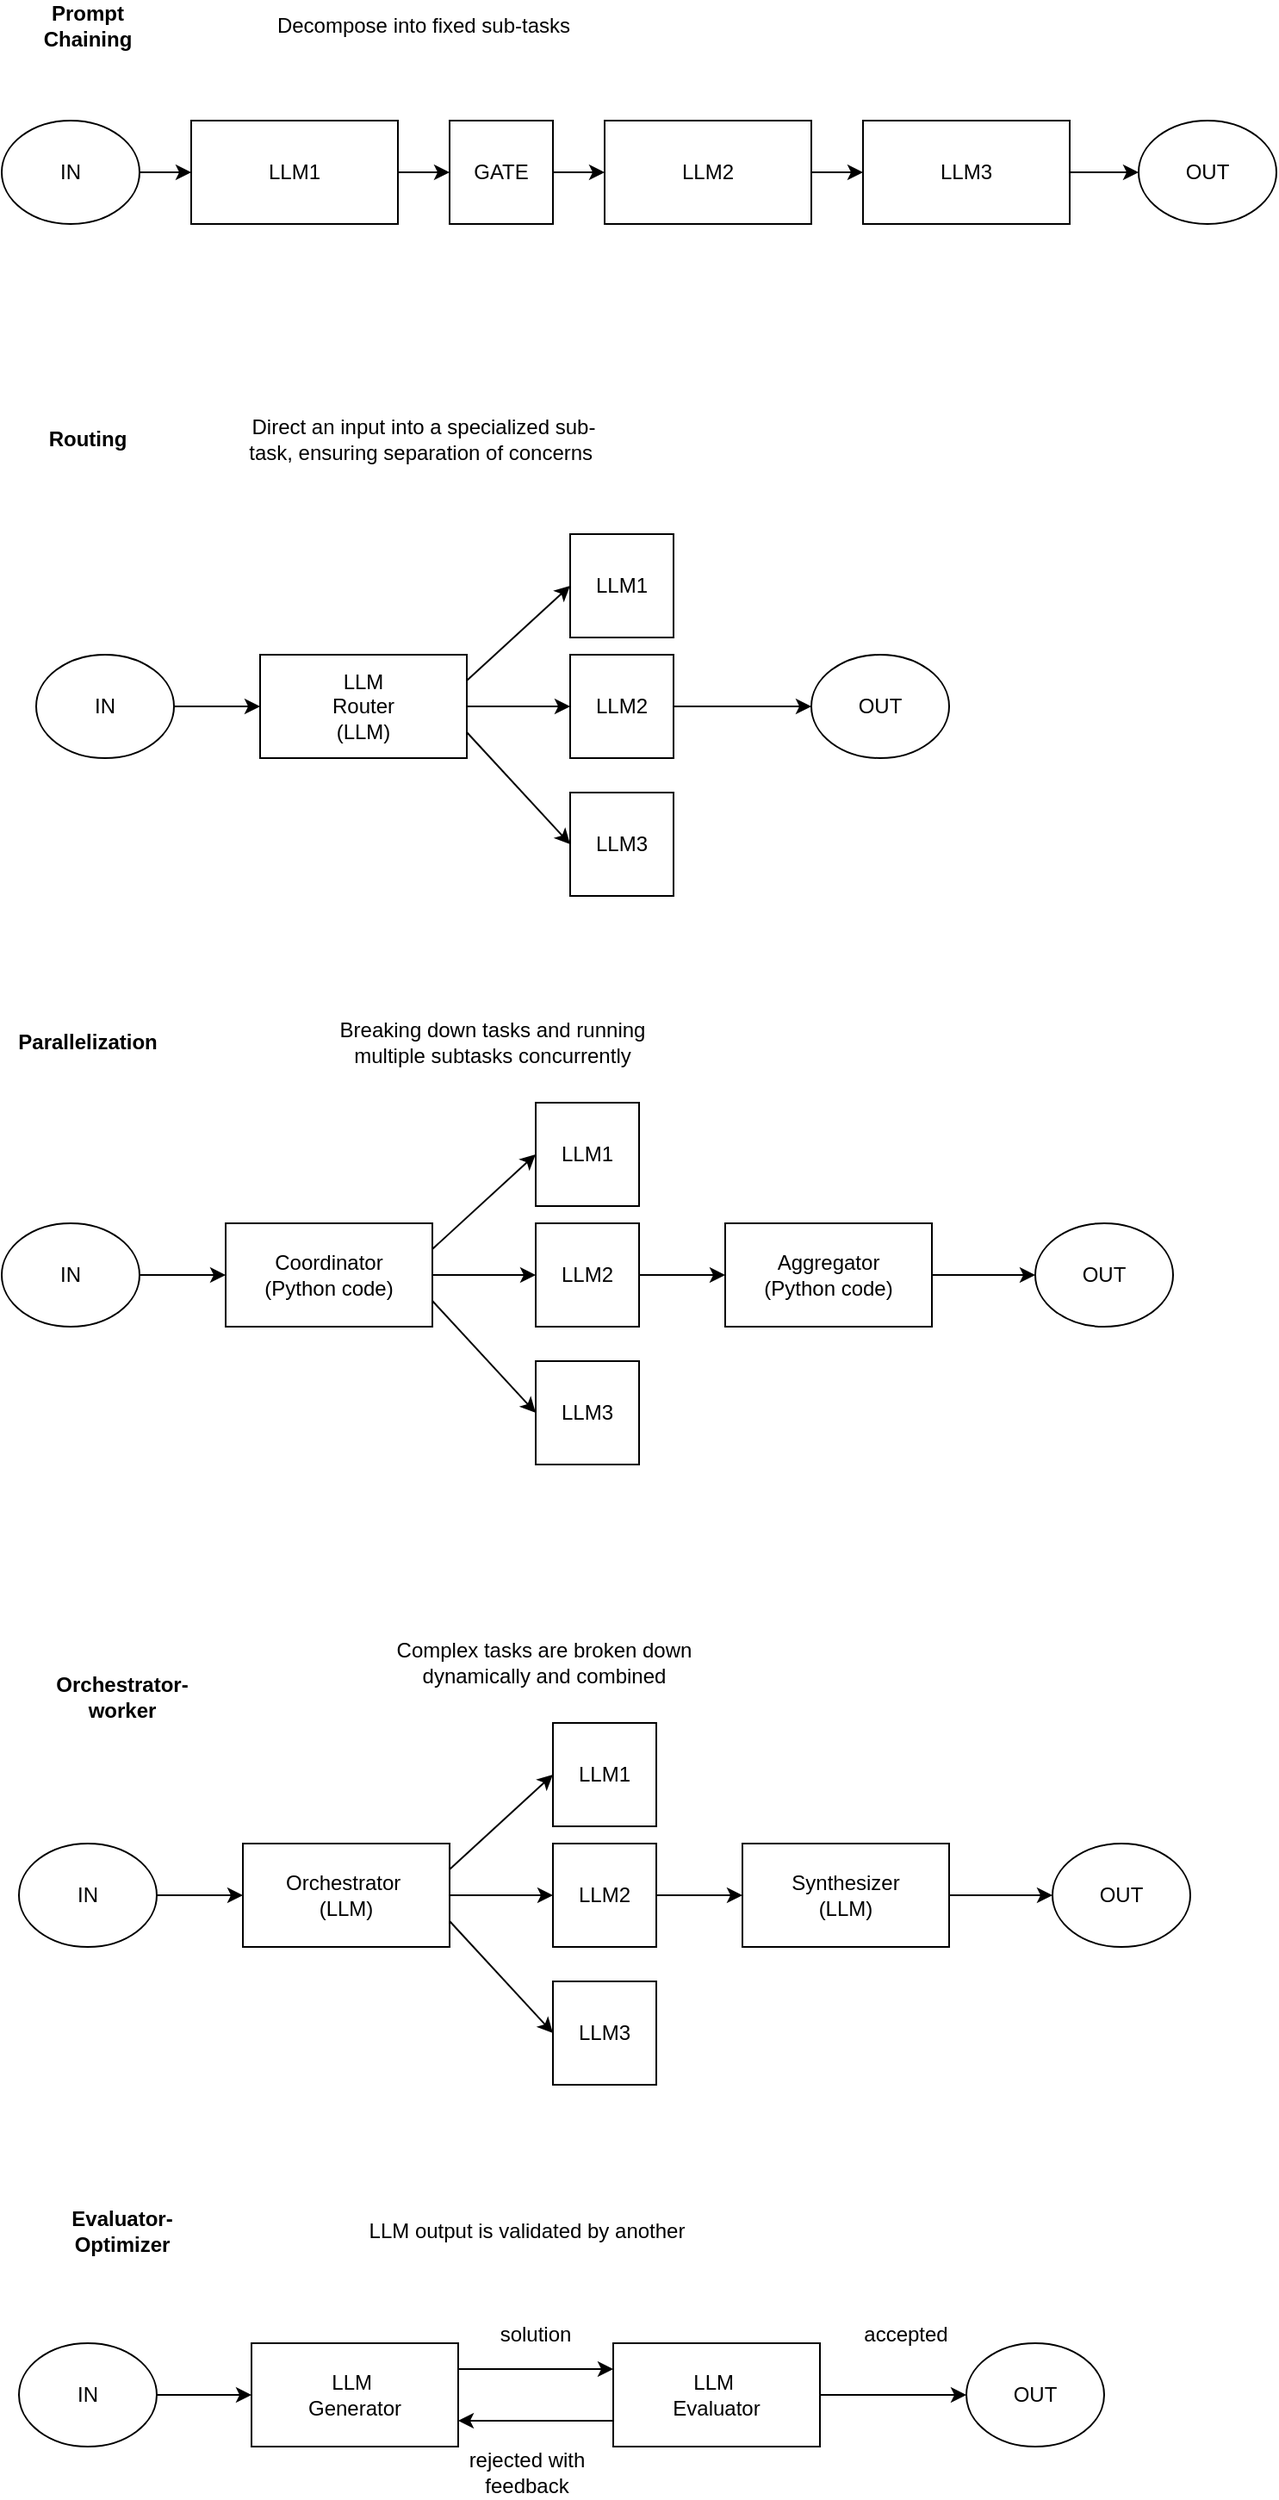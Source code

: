 <mxfile version="24.7.12">
  <diagram name="Page-1" id="5Ja9lonJSmDXIo9ta7cx">
    <mxGraphModel dx="1295" dy="660" grid="1" gridSize="10" guides="1" tooltips="1" connect="1" arrows="1" fold="1" page="1" pageScale="1" pageWidth="850" pageHeight="1100" math="0" shadow="0">
      <root>
        <mxCell id="0" />
        <mxCell id="1" parent="0" />
        <mxCell id="Qexfav1VAQ6BFNDqsxQz-1" value="IN" style="ellipse;whiteSpace=wrap;html=1;" vertex="1" parent="1">
          <mxGeometry x="30" y="130" width="80" height="60" as="geometry" />
        </mxCell>
        <mxCell id="Qexfav1VAQ6BFNDqsxQz-2" value="LLM1" style="rounded=0;whiteSpace=wrap;html=1;" vertex="1" parent="1">
          <mxGeometry x="140" y="130" width="120" height="60" as="geometry" />
        </mxCell>
        <mxCell id="Qexfav1VAQ6BFNDqsxQz-3" value="GATE" style="rounded=0;whiteSpace=wrap;html=1;" vertex="1" parent="1">
          <mxGeometry x="290" y="130" width="60" height="60" as="geometry" />
        </mxCell>
        <mxCell id="Qexfav1VAQ6BFNDqsxQz-5" value="LLM2" style="rounded=0;whiteSpace=wrap;html=1;" vertex="1" parent="1">
          <mxGeometry x="380" y="130" width="120" height="60" as="geometry" />
        </mxCell>
        <mxCell id="Qexfav1VAQ6BFNDqsxQz-6" value="LLM3" style="rounded=0;whiteSpace=wrap;html=1;" vertex="1" parent="1">
          <mxGeometry x="530" y="130" width="120" height="60" as="geometry" />
        </mxCell>
        <mxCell id="Qexfav1VAQ6BFNDqsxQz-7" value="OUT" style="ellipse;whiteSpace=wrap;html=1;" vertex="1" parent="1">
          <mxGeometry x="690" y="130" width="80" height="60" as="geometry" />
        </mxCell>
        <mxCell id="Qexfav1VAQ6BFNDqsxQz-8" value="" style="endArrow=classic;html=1;rounded=0;exitX=1;exitY=0.5;exitDx=0;exitDy=0;entryX=0;entryY=0.5;entryDx=0;entryDy=0;" edge="1" parent="1" source="Qexfav1VAQ6BFNDqsxQz-1" target="Qexfav1VAQ6BFNDqsxQz-2">
          <mxGeometry width="50" height="50" relative="1" as="geometry">
            <mxPoint x="400" y="370" as="sourcePoint" />
            <mxPoint x="450" y="320" as="targetPoint" />
          </mxGeometry>
        </mxCell>
        <mxCell id="Qexfav1VAQ6BFNDqsxQz-9" value="" style="endArrow=classic;html=1;rounded=0;exitX=1;exitY=0.5;exitDx=0;exitDy=0;entryX=0;entryY=0.5;entryDx=0;entryDy=0;" edge="1" parent="1" source="Qexfav1VAQ6BFNDqsxQz-2" target="Qexfav1VAQ6BFNDqsxQz-3">
          <mxGeometry width="50" height="50" relative="1" as="geometry">
            <mxPoint x="120" y="170" as="sourcePoint" />
            <mxPoint x="150" y="170" as="targetPoint" />
          </mxGeometry>
        </mxCell>
        <mxCell id="Qexfav1VAQ6BFNDqsxQz-10" value="" style="endArrow=classic;html=1;rounded=0;entryX=0;entryY=0.5;entryDx=0;entryDy=0;" edge="1" parent="1" target="Qexfav1VAQ6BFNDqsxQz-5">
          <mxGeometry width="50" height="50" relative="1" as="geometry">
            <mxPoint x="350" y="160" as="sourcePoint" />
            <mxPoint x="300" y="170" as="targetPoint" />
          </mxGeometry>
        </mxCell>
        <mxCell id="Qexfav1VAQ6BFNDqsxQz-11" value="" style="endArrow=classic;html=1;rounded=0;entryX=0;entryY=0.5;entryDx=0;entryDy=0;" edge="1" parent="1" target="Qexfav1VAQ6BFNDqsxQz-6">
          <mxGeometry width="50" height="50" relative="1" as="geometry">
            <mxPoint x="500" y="160" as="sourcePoint" />
            <mxPoint x="390" y="170" as="targetPoint" />
          </mxGeometry>
        </mxCell>
        <mxCell id="Qexfav1VAQ6BFNDqsxQz-12" value="" style="endArrow=classic;html=1;rounded=0;entryX=0;entryY=0.5;entryDx=0;entryDy=0;" edge="1" parent="1" target="Qexfav1VAQ6BFNDqsxQz-7">
          <mxGeometry width="50" height="50" relative="1" as="geometry">
            <mxPoint x="650" y="160" as="sourcePoint" />
            <mxPoint x="540" y="170" as="targetPoint" />
          </mxGeometry>
        </mxCell>
        <mxCell id="Qexfav1VAQ6BFNDqsxQz-13" value="Prompt Chaining" style="text;html=1;align=center;verticalAlign=middle;whiteSpace=wrap;rounded=0;fontStyle=1" vertex="1" parent="1">
          <mxGeometry x="50" y="60" width="60" height="30" as="geometry" />
        </mxCell>
        <mxCell id="Qexfav1VAQ6BFNDqsxQz-14" value="Decompose into fixed sub-tasks" style="text;html=1;align=center;verticalAlign=middle;whiteSpace=wrap;rounded=0;" vertex="1" parent="1">
          <mxGeometry x="170" y="60" width="210" height="30" as="geometry" />
        </mxCell>
        <mxCell id="Qexfav1VAQ6BFNDqsxQz-15" value="Routing" style="text;html=1;align=center;verticalAlign=middle;whiteSpace=wrap;rounded=0;fontStyle=1" vertex="1" parent="1">
          <mxGeometry x="50" y="300" width="60" height="30" as="geometry" />
        </mxCell>
        <mxCell id="Qexfav1VAQ6BFNDqsxQz-16" value="Direct an input into a specialized sub-task, ensuring separation of concerns&amp;nbsp;" style="text;html=1;align=center;verticalAlign=middle;whiteSpace=wrap;rounded=0;" vertex="1" parent="1">
          <mxGeometry x="170" y="300" width="210" height="30" as="geometry" />
        </mxCell>
        <mxCell id="Qexfav1VAQ6BFNDqsxQz-17" value="IN" style="ellipse;whiteSpace=wrap;html=1;" vertex="1" parent="1">
          <mxGeometry x="50" y="440" width="80" height="60" as="geometry" />
        </mxCell>
        <mxCell id="Qexfav1VAQ6BFNDqsxQz-18" value="LLM&lt;br&gt;Router &lt;br&gt;(LLM)" style="rounded=0;whiteSpace=wrap;html=1;" vertex="1" parent="1">
          <mxGeometry x="180" y="440" width="120" height="60" as="geometry" />
        </mxCell>
        <mxCell id="Qexfav1VAQ6BFNDqsxQz-19" value="LLM1" style="rounded=0;whiteSpace=wrap;html=1;" vertex="1" parent="1">
          <mxGeometry x="360" y="370" width="60" height="60" as="geometry" />
        </mxCell>
        <mxCell id="Qexfav1VAQ6BFNDqsxQz-20" value="LLM2" style="rounded=0;whiteSpace=wrap;html=1;" vertex="1" parent="1">
          <mxGeometry x="360" y="440" width="60" height="60" as="geometry" />
        </mxCell>
        <mxCell id="Qexfav1VAQ6BFNDqsxQz-21" value="LLM3" style="rounded=0;whiteSpace=wrap;html=1;" vertex="1" parent="1">
          <mxGeometry x="360" y="520" width="60" height="60" as="geometry" />
        </mxCell>
        <mxCell id="Qexfav1VAQ6BFNDqsxQz-22" value="OUT" style="ellipse;whiteSpace=wrap;html=1;" vertex="1" parent="1">
          <mxGeometry x="500" y="440" width="80" height="60" as="geometry" />
        </mxCell>
        <mxCell id="Qexfav1VAQ6BFNDqsxQz-23" value="" style="endArrow=classic;html=1;rounded=0;exitX=1;exitY=0.5;exitDx=0;exitDy=0;entryX=0;entryY=0.5;entryDx=0;entryDy=0;" edge="1" parent="1" source="Qexfav1VAQ6BFNDqsxQz-17" target="Qexfav1VAQ6BFNDqsxQz-18">
          <mxGeometry width="50" height="50" relative="1" as="geometry">
            <mxPoint x="450" y="490" as="sourcePoint" />
            <mxPoint x="500" y="440" as="targetPoint" />
          </mxGeometry>
        </mxCell>
        <mxCell id="Qexfav1VAQ6BFNDqsxQz-24" value="" style="endArrow=classic;html=1;rounded=0;exitX=1;exitY=0.25;exitDx=0;exitDy=0;entryX=0;entryY=0.5;entryDx=0;entryDy=0;" edge="1" parent="1" source="Qexfav1VAQ6BFNDqsxQz-18" target="Qexfav1VAQ6BFNDqsxQz-19">
          <mxGeometry width="50" height="50" relative="1" as="geometry">
            <mxPoint x="140" y="480" as="sourcePoint" />
            <mxPoint x="190" y="480" as="targetPoint" />
          </mxGeometry>
        </mxCell>
        <mxCell id="Qexfav1VAQ6BFNDqsxQz-25" value="" style="endArrow=classic;html=1;rounded=0;exitX=1;exitY=0.5;exitDx=0;exitDy=0;entryX=0;entryY=0.5;entryDx=0;entryDy=0;" edge="1" parent="1" source="Qexfav1VAQ6BFNDqsxQz-18" target="Qexfav1VAQ6BFNDqsxQz-20">
          <mxGeometry width="50" height="50" relative="1" as="geometry">
            <mxPoint x="240" y="620" as="sourcePoint" />
            <mxPoint x="290" y="570" as="targetPoint" />
          </mxGeometry>
        </mxCell>
        <mxCell id="Qexfav1VAQ6BFNDqsxQz-26" value="" style="endArrow=classic;html=1;rounded=0;entryX=0;entryY=0.5;entryDx=0;entryDy=0;exitX=1;exitY=0.75;exitDx=0;exitDy=0;" edge="1" parent="1" source="Qexfav1VAQ6BFNDqsxQz-18" target="Qexfav1VAQ6BFNDqsxQz-21">
          <mxGeometry width="50" height="50" relative="1" as="geometry">
            <mxPoint x="40" y="660" as="sourcePoint" />
            <mxPoint x="90" y="610" as="targetPoint" />
          </mxGeometry>
        </mxCell>
        <mxCell id="Qexfav1VAQ6BFNDqsxQz-27" value="" style="endArrow=classic;html=1;rounded=0;entryX=0;entryY=0.5;entryDx=0;entryDy=0;exitX=1;exitY=0.5;exitDx=0;exitDy=0;" edge="1" parent="1" source="Qexfav1VAQ6BFNDqsxQz-20" target="Qexfav1VAQ6BFNDqsxQz-22">
          <mxGeometry width="50" height="50" relative="1" as="geometry">
            <mxPoint x="130" y="640" as="sourcePoint" />
            <mxPoint x="180" y="590" as="targetPoint" />
          </mxGeometry>
        </mxCell>
        <mxCell id="Qexfav1VAQ6BFNDqsxQz-28" value="Parallelization" style="text;html=1;align=center;verticalAlign=middle;whiteSpace=wrap;rounded=0;fontStyle=1" vertex="1" parent="1">
          <mxGeometry x="50" y="650" width="60" height="30" as="geometry" />
        </mxCell>
        <mxCell id="Qexfav1VAQ6BFNDqsxQz-29" value="Breaking down tasks and running multiple subtasks concurrently" style="text;html=1;align=center;verticalAlign=middle;whiteSpace=wrap;rounded=0;" vertex="1" parent="1">
          <mxGeometry x="210" y="650" width="210" height="30" as="geometry" />
        </mxCell>
        <mxCell id="Qexfav1VAQ6BFNDqsxQz-30" value="IN" style="ellipse;whiteSpace=wrap;html=1;" vertex="1" parent="1">
          <mxGeometry x="30" y="770" width="80" height="60" as="geometry" />
        </mxCell>
        <mxCell id="Qexfav1VAQ6BFNDqsxQz-31" value="Coordinator &lt;br&gt;(Python code)" style="rounded=0;whiteSpace=wrap;html=1;" vertex="1" parent="1">
          <mxGeometry x="160" y="770" width="120" height="60" as="geometry" />
        </mxCell>
        <mxCell id="Qexfav1VAQ6BFNDqsxQz-32" value="LLM1" style="rounded=0;whiteSpace=wrap;html=1;" vertex="1" parent="1">
          <mxGeometry x="340" y="700" width="60" height="60" as="geometry" />
        </mxCell>
        <mxCell id="Qexfav1VAQ6BFNDqsxQz-33" value="LLM2" style="rounded=0;whiteSpace=wrap;html=1;" vertex="1" parent="1">
          <mxGeometry x="340" y="770" width="60" height="60" as="geometry" />
        </mxCell>
        <mxCell id="Qexfav1VAQ6BFNDqsxQz-34" value="LLM3" style="rounded=0;whiteSpace=wrap;html=1;" vertex="1" parent="1">
          <mxGeometry x="340" y="850" width="60" height="60" as="geometry" />
        </mxCell>
        <mxCell id="Qexfav1VAQ6BFNDqsxQz-35" value="OUT" style="ellipse;whiteSpace=wrap;html=1;" vertex="1" parent="1">
          <mxGeometry x="630" y="770" width="80" height="60" as="geometry" />
        </mxCell>
        <mxCell id="Qexfav1VAQ6BFNDqsxQz-36" value="" style="endArrow=classic;html=1;rounded=0;exitX=1;exitY=0.5;exitDx=0;exitDy=0;entryX=0;entryY=0.5;entryDx=0;entryDy=0;" edge="1" parent="1" source="Qexfav1VAQ6BFNDqsxQz-30" target="Qexfav1VAQ6BFNDqsxQz-31">
          <mxGeometry width="50" height="50" relative="1" as="geometry">
            <mxPoint x="430" y="820" as="sourcePoint" />
            <mxPoint x="480" y="770" as="targetPoint" />
          </mxGeometry>
        </mxCell>
        <mxCell id="Qexfav1VAQ6BFNDqsxQz-37" value="" style="endArrow=classic;html=1;rounded=0;exitX=1;exitY=0.25;exitDx=0;exitDy=0;entryX=0;entryY=0.5;entryDx=0;entryDy=0;" edge="1" parent="1" source="Qexfav1VAQ6BFNDqsxQz-31" target="Qexfav1VAQ6BFNDqsxQz-32">
          <mxGeometry width="50" height="50" relative="1" as="geometry">
            <mxPoint x="120" y="810" as="sourcePoint" />
            <mxPoint x="170" y="810" as="targetPoint" />
          </mxGeometry>
        </mxCell>
        <mxCell id="Qexfav1VAQ6BFNDqsxQz-38" value="" style="endArrow=classic;html=1;rounded=0;exitX=1;exitY=0.5;exitDx=0;exitDy=0;entryX=0;entryY=0.5;entryDx=0;entryDy=0;" edge="1" parent="1" source="Qexfav1VAQ6BFNDqsxQz-31" target="Qexfav1VAQ6BFNDqsxQz-33">
          <mxGeometry width="50" height="50" relative="1" as="geometry">
            <mxPoint x="220" y="950" as="sourcePoint" />
            <mxPoint x="270" y="900" as="targetPoint" />
          </mxGeometry>
        </mxCell>
        <mxCell id="Qexfav1VAQ6BFNDqsxQz-39" value="" style="endArrow=classic;html=1;rounded=0;entryX=0;entryY=0.5;entryDx=0;entryDy=0;exitX=1;exitY=0.75;exitDx=0;exitDy=0;" edge="1" parent="1" source="Qexfav1VAQ6BFNDqsxQz-31" target="Qexfav1VAQ6BFNDqsxQz-34">
          <mxGeometry width="50" height="50" relative="1" as="geometry">
            <mxPoint x="20" y="990" as="sourcePoint" />
            <mxPoint x="70" y="940" as="targetPoint" />
          </mxGeometry>
        </mxCell>
        <mxCell id="Qexfav1VAQ6BFNDqsxQz-40" value="" style="endArrow=classic;html=1;rounded=0;entryX=0;entryY=0.5;entryDx=0;entryDy=0;exitX=1;exitY=0.5;exitDx=0;exitDy=0;" edge="1" parent="1" source="Qexfav1VAQ6BFNDqsxQz-41" target="Qexfav1VAQ6BFNDqsxQz-35">
          <mxGeometry width="50" height="50" relative="1" as="geometry">
            <mxPoint x="110" y="970" as="sourcePoint" />
            <mxPoint x="160" y="920" as="targetPoint" />
          </mxGeometry>
        </mxCell>
        <mxCell id="Qexfav1VAQ6BFNDqsxQz-42" value="" style="endArrow=classic;html=1;rounded=0;entryX=0;entryY=0.5;entryDx=0;entryDy=0;exitX=1;exitY=0.5;exitDx=0;exitDy=0;" edge="1" parent="1" source="Qexfav1VAQ6BFNDqsxQz-33" target="Qexfav1VAQ6BFNDqsxQz-41">
          <mxGeometry width="50" height="50" relative="1" as="geometry">
            <mxPoint x="400" y="800" as="sourcePoint" />
            <mxPoint x="630" y="800" as="targetPoint" />
          </mxGeometry>
        </mxCell>
        <mxCell id="Qexfav1VAQ6BFNDqsxQz-41" value="Aggregator&lt;br&gt;(Python code)" style="rounded=0;whiteSpace=wrap;html=1;" vertex="1" parent="1">
          <mxGeometry x="450" y="770" width="120" height="60" as="geometry" />
        </mxCell>
        <mxCell id="Qexfav1VAQ6BFNDqsxQz-43" value="Orchestrator-worker" style="text;html=1;align=center;verticalAlign=middle;whiteSpace=wrap;rounded=0;fontStyle=1" vertex="1" parent="1">
          <mxGeometry x="70" y="1030" width="60" height="30" as="geometry" />
        </mxCell>
        <mxCell id="Qexfav1VAQ6BFNDqsxQz-44" value="Complex tasks are broken down dynamically and combined" style="text;html=1;align=center;verticalAlign=middle;whiteSpace=wrap;rounded=0;" vertex="1" parent="1">
          <mxGeometry x="240" y="1010" width="210" height="30" as="geometry" />
        </mxCell>
        <mxCell id="Qexfav1VAQ6BFNDqsxQz-45" value="IN" style="ellipse;whiteSpace=wrap;html=1;" vertex="1" parent="1">
          <mxGeometry x="40" y="1130" width="80" height="60" as="geometry" />
        </mxCell>
        <mxCell id="Qexfav1VAQ6BFNDqsxQz-46" value="Orchestrator&amp;nbsp;&lt;br&gt;(LLM)" style="rounded=0;whiteSpace=wrap;html=1;" vertex="1" parent="1">
          <mxGeometry x="170" y="1130" width="120" height="60" as="geometry" />
        </mxCell>
        <mxCell id="Qexfav1VAQ6BFNDqsxQz-47" value="LLM1" style="rounded=0;whiteSpace=wrap;html=1;" vertex="1" parent="1">
          <mxGeometry x="350" y="1060" width="60" height="60" as="geometry" />
        </mxCell>
        <mxCell id="Qexfav1VAQ6BFNDqsxQz-48" value="LLM2" style="rounded=0;whiteSpace=wrap;html=1;" vertex="1" parent="1">
          <mxGeometry x="350" y="1130" width="60" height="60" as="geometry" />
        </mxCell>
        <mxCell id="Qexfav1VAQ6BFNDqsxQz-49" value="LLM3" style="rounded=0;whiteSpace=wrap;html=1;" vertex="1" parent="1">
          <mxGeometry x="350" y="1210" width="60" height="60" as="geometry" />
        </mxCell>
        <mxCell id="Qexfav1VAQ6BFNDqsxQz-50" value="OUT" style="ellipse;whiteSpace=wrap;html=1;" vertex="1" parent="1">
          <mxGeometry x="640" y="1130" width="80" height="60" as="geometry" />
        </mxCell>
        <mxCell id="Qexfav1VAQ6BFNDqsxQz-51" value="" style="endArrow=classic;html=1;rounded=0;exitX=1;exitY=0.5;exitDx=0;exitDy=0;entryX=0;entryY=0.5;entryDx=0;entryDy=0;" edge="1" parent="1" source="Qexfav1VAQ6BFNDqsxQz-45" target="Qexfav1VAQ6BFNDqsxQz-46">
          <mxGeometry width="50" height="50" relative="1" as="geometry">
            <mxPoint x="440" y="1180" as="sourcePoint" />
            <mxPoint x="490" y="1130" as="targetPoint" />
          </mxGeometry>
        </mxCell>
        <mxCell id="Qexfav1VAQ6BFNDqsxQz-52" value="" style="endArrow=classic;html=1;rounded=0;exitX=1;exitY=0.25;exitDx=0;exitDy=0;entryX=0;entryY=0.5;entryDx=0;entryDy=0;" edge="1" parent="1" source="Qexfav1VAQ6BFNDqsxQz-46" target="Qexfav1VAQ6BFNDqsxQz-47">
          <mxGeometry width="50" height="50" relative="1" as="geometry">
            <mxPoint x="130" y="1170" as="sourcePoint" />
            <mxPoint x="180" y="1170" as="targetPoint" />
          </mxGeometry>
        </mxCell>
        <mxCell id="Qexfav1VAQ6BFNDqsxQz-53" value="" style="endArrow=classic;html=1;rounded=0;exitX=1;exitY=0.5;exitDx=0;exitDy=0;entryX=0;entryY=0.5;entryDx=0;entryDy=0;" edge="1" parent="1" source="Qexfav1VAQ6BFNDqsxQz-46" target="Qexfav1VAQ6BFNDqsxQz-48">
          <mxGeometry width="50" height="50" relative="1" as="geometry">
            <mxPoint x="230" y="1310" as="sourcePoint" />
            <mxPoint x="280" y="1260" as="targetPoint" />
          </mxGeometry>
        </mxCell>
        <mxCell id="Qexfav1VAQ6BFNDqsxQz-54" value="" style="endArrow=classic;html=1;rounded=0;entryX=0;entryY=0.5;entryDx=0;entryDy=0;exitX=1;exitY=0.75;exitDx=0;exitDy=0;" edge="1" parent="1" source="Qexfav1VAQ6BFNDqsxQz-46" target="Qexfav1VAQ6BFNDqsxQz-49">
          <mxGeometry width="50" height="50" relative="1" as="geometry">
            <mxPoint x="30" y="1350" as="sourcePoint" />
            <mxPoint x="80" y="1300" as="targetPoint" />
          </mxGeometry>
        </mxCell>
        <mxCell id="Qexfav1VAQ6BFNDqsxQz-55" value="" style="endArrow=classic;html=1;rounded=0;entryX=0;entryY=0.5;entryDx=0;entryDy=0;exitX=1;exitY=0.5;exitDx=0;exitDy=0;" edge="1" parent="1" source="Qexfav1VAQ6BFNDqsxQz-57" target="Qexfav1VAQ6BFNDqsxQz-50">
          <mxGeometry width="50" height="50" relative="1" as="geometry">
            <mxPoint x="120" y="1330" as="sourcePoint" />
            <mxPoint x="170" y="1280" as="targetPoint" />
          </mxGeometry>
        </mxCell>
        <mxCell id="Qexfav1VAQ6BFNDqsxQz-56" value="" style="endArrow=classic;html=1;rounded=0;entryX=0;entryY=0.5;entryDx=0;entryDy=0;exitX=1;exitY=0.5;exitDx=0;exitDy=0;" edge="1" parent="1" source="Qexfav1VAQ6BFNDqsxQz-48" target="Qexfav1VAQ6BFNDqsxQz-57">
          <mxGeometry width="50" height="50" relative="1" as="geometry">
            <mxPoint x="410" y="1160" as="sourcePoint" />
            <mxPoint x="640" y="1160" as="targetPoint" />
          </mxGeometry>
        </mxCell>
        <mxCell id="Qexfav1VAQ6BFNDqsxQz-57" value="Synthesizer&lt;br&gt;(LLM)" style="rounded=0;whiteSpace=wrap;html=1;" vertex="1" parent="1">
          <mxGeometry x="460" y="1130" width="120" height="60" as="geometry" />
        </mxCell>
        <mxCell id="Qexfav1VAQ6BFNDqsxQz-58" value="Evaluator-Optimizer" style="text;html=1;align=center;verticalAlign=middle;whiteSpace=wrap;rounded=0;fontStyle=1" vertex="1" parent="1">
          <mxGeometry x="70" y="1340" width="60" height="30" as="geometry" />
        </mxCell>
        <mxCell id="Qexfav1VAQ6BFNDqsxQz-59" value="LLM output is validated by another" style="text;html=1;align=center;verticalAlign=middle;whiteSpace=wrap;rounded=0;" vertex="1" parent="1">
          <mxGeometry x="230" y="1340" width="210" height="30" as="geometry" />
        </mxCell>
        <mxCell id="Qexfav1VAQ6BFNDqsxQz-60" value="IN" style="ellipse;whiteSpace=wrap;html=1;" vertex="1" parent="1">
          <mxGeometry x="40" y="1420" width="80" height="60" as="geometry" />
        </mxCell>
        <mxCell id="Qexfav1VAQ6BFNDqsxQz-61" value="LLM&amp;nbsp;&lt;br&gt;Generator" style="rounded=0;whiteSpace=wrap;html=1;" vertex="1" parent="1">
          <mxGeometry x="175" y="1420" width="120" height="60" as="geometry" />
        </mxCell>
        <mxCell id="Qexfav1VAQ6BFNDqsxQz-62" value="LLM&amp;nbsp;&lt;br&gt;Evaluator" style="rounded=0;whiteSpace=wrap;html=1;" vertex="1" parent="1">
          <mxGeometry x="385" y="1420" width="120" height="60" as="geometry" />
        </mxCell>
        <mxCell id="Qexfav1VAQ6BFNDqsxQz-63" value="OUT" style="ellipse;whiteSpace=wrap;html=1;" vertex="1" parent="1">
          <mxGeometry x="590" y="1420" width="80" height="60" as="geometry" />
        </mxCell>
        <mxCell id="Qexfav1VAQ6BFNDqsxQz-64" value="" style="endArrow=classic;html=1;rounded=0;exitX=1;exitY=0.5;exitDx=0;exitDy=0;entryX=0;entryY=0.5;entryDx=0;entryDy=0;" edge="1" parent="1" source="Qexfav1VAQ6BFNDqsxQz-60" target="Qexfav1VAQ6BFNDqsxQz-61">
          <mxGeometry width="50" height="50" relative="1" as="geometry">
            <mxPoint x="360" y="1260" as="sourcePoint" />
            <mxPoint x="410" y="1210" as="targetPoint" />
          </mxGeometry>
        </mxCell>
        <mxCell id="Qexfav1VAQ6BFNDqsxQz-65" value="" style="endArrow=classic;html=1;rounded=0;exitX=1;exitY=0.25;exitDx=0;exitDy=0;entryX=0;entryY=0.25;entryDx=0;entryDy=0;" edge="1" parent="1" source="Qexfav1VAQ6BFNDqsxQz-61" target="Qexfav1VAQ6BFNDqsxQz-62">
          <mxGeometry width="50" height="50" relative="1" as="geometry">
            <mxPoint x="130" y="1460" as="sourcePoint" />
            <mxPoint x="185" y="1460" as="targetPoint" />
          </mxGeometry>
        </mxCell>
        <mxCell id="Qexfav1VAQ6BFNDqsxQz-66" value="solution" style="text;html=1;align=center;verticalAlign=middle;whiteSpace=wrap;rounded=0;" vertex="1" parent="1">
          <mxGeometry x="310" y="1400" width="60" height="30" as="geometry" />
        </mxCell>
        <mxCell id="Qexfav1VAQ6BFNDqsxQz-67" value="" style="endArrow=classic;html=1;rounded=0;exitX=0;exitY=0.75;exitDx=0;exitDy=0;entryX=1;entryY=0.75;entryDx=0;entryDy=0;" edge="1" parent="1" source="Qexfav1VAQ6BFNDqsxQz-62" target="Qexfav1VAQ6BFNDqsxQz-61">
          <mxGeometry width="50" height="50" relative="1" as="geometry">
            <mxPoint x="360" y="1260" as="sourcePoint" />
            <mxPoint x="410" y="1210" as="targetPoint" />
          </mxGeometry>
        </mxCell>
        <mxCell id="Qexfav1VAQ6BFNDqsxQz-68" value="rejected with feedback" style="text;html=1;align=center;verticalAlign=middle;whiteSpace=wrap;rounded=0;" vertex="1" parent="1">
          <mxGeometry x="290" y="1480" width="90" height="30" as="geometry" />
        </mxCell>
        <mxCell id="Qexfav1VAQ6BFNDqsxQz-69" value="" style="endArrow=classic;html=1;rounded=0;entryX=0;entryY=0.5;entryDx=0;entryDy=0;exitX=1;exitY=0.5;exitDx=0;exitDy=0;" edge="1" parent="1" source="Qexfav1VAQ6BFNDqsxQz-62" target="Qexfav1VAQ6BFNDqsxQz-63">
          <mxGeometry width="50" height="50" relative="1" as="geometry">
            <mxPoint x="360" y="1340" as="sourcePoint" />
            <mxPoint x="410" y="1290" as="targetPoint" />
          </mxGeometry>
        </mxCell>
        <mxCell id="Qexfav1VAQ6BFNDqsxQz-70" value="accepted" style="text;html=1;align=center;verticalAlign=middle;whiteSpace=wrap;rounded=0;" vertex="1" parent="1">
          <mxGeometry x="510" y="1400" width="90" height="30" as="geometry" />
        </mxCell>
      </root>
    </mxGraphModel>
  </diagram>
</mxfile>
